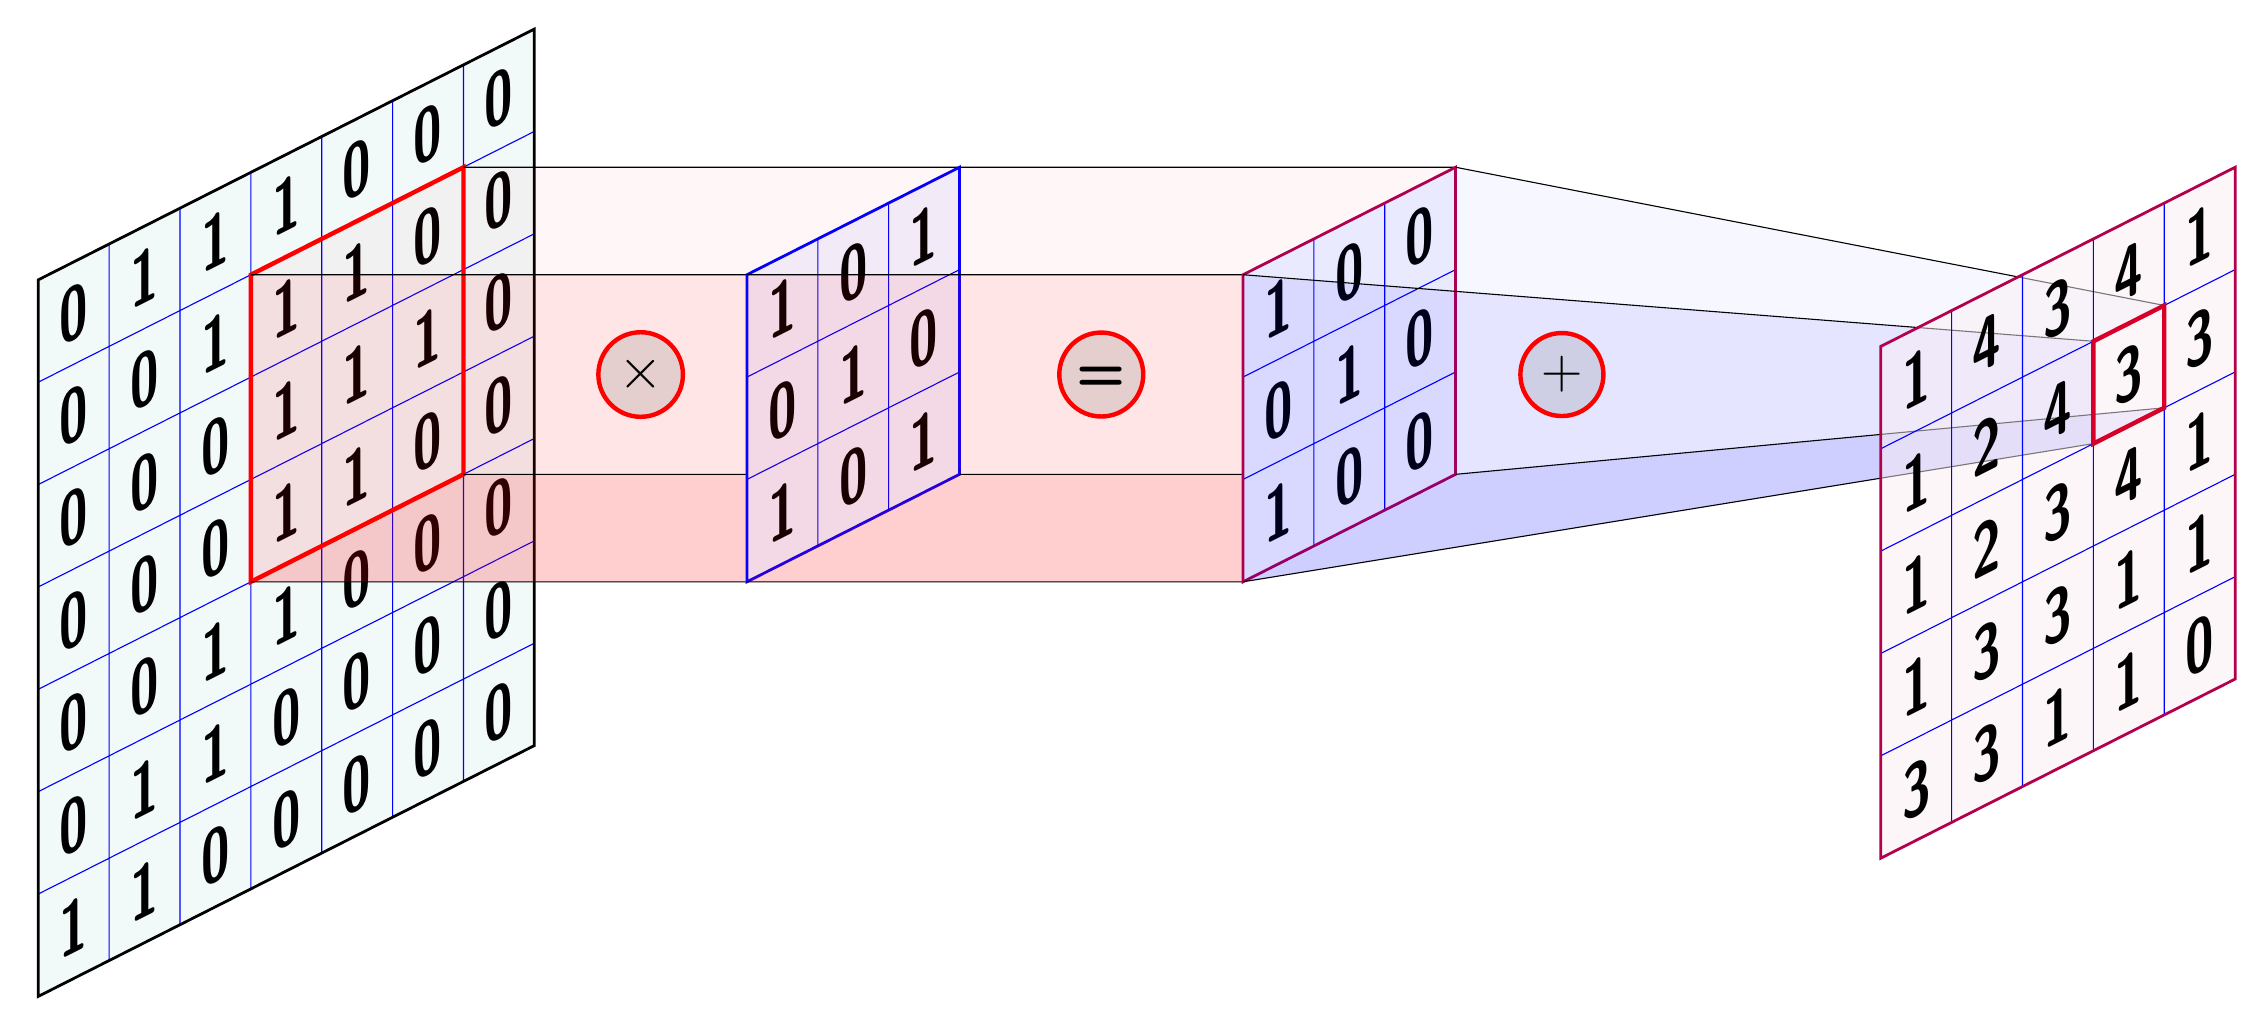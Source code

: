 % Picture by Kroum Tzanev
\tikzset{
  pics/grid matrix/.style ={
    code = {
      \foreach[count=\i from 0] \l in {#1}
          \xdef\n{\i}; % \n va contenir le nombre de lignes
      \fill (0,0) rectangle (\n,\n); % rempli le fond
      \draw[draw grid/.try] (0,0) grid (\n,\n); % dessine la grille
      \draw[line width=1pt] (0,0) rectangle (\n,\n); % dessine la bord extérieur
      \foreach[count=\j] \l in {#1}
        \foreach[count=\i] \e in \l{
          % on place les nombres à l'intérieur de la grille
          \path ({\i-.5},{\n+.5-\j}) node[transform shape,M\i\j/.try] (-M\i\j){\e};
        }
    }
  },
  grid color/.style={
  	draw grid/.style=#1
  }
}


  \begin{tikzpicture}[yscale=1.3,xscale=.9,yslant=.35,nodes={font=\bfseries\sffamily\huge},z={([yslant=-.35]1,0)}]
    \def\xK{3}
    \def\yK{3}
    \def\zK{7}
    \def\zP{14}\pgfmathsetmacro\zKP{\zP-\zK}
    \def\zS{25}\pgfmathsetmacro\zPS{\zS-\zP}
    \path (0,0,0)
      pic[
        fill=blue!50!green!5,
        grid color=blue,
        draw=black,
        transform shape
      ] (I)
      {
        grid matrix=
        {
          {0, 1, 1, 1, 0, 0, 0},
          {0, 0, 1, 1, 1, 0, 0},
          {0, 0, 0, 1, 1, 1, 0},
          {0, 0, 0, 1, 1, 0, 0},
          {0, 0, 1, 1, 0, 0, 0},
          {0, 1, 1, 0, 0, 0, 0},
          {1, 1, 0, 0, 0, 0, 0},
        }
      }
    ;
    \draw[red, ultra thick] (\xK,\yK,0) rectangle ++(3,3,0);
    % la connexion I -> K
    \fill[opacity=.1,red] (\xK,\yK,0) -- ++(0,0,\zK) -- ++(3,0,0) -- ++(0,0,-\zK);
    \fill[opacity=.1,red] (\xK,\yK,0) -- ++(0,0,\zK) -- ++(0,3,0) -- ++(0,0,-\zK);
    \fill[opacity=.03,red] (\xK,\yK,0) ++(0,3,0) -- ++(0,0,\zK) -- ++(3,0,0) -- ++(0,0,-\zK);
    \draw (\xK,\yK,0) -- ++(0,0,\zK);
    \draw (\xK+3,\yK,0) -- ++(0,0,\zK);
    \draw (\xK,\yK+3,0) -- ++(0,0,\zK);
    \draw (\xK+3,\yK+3,0) -- ++(0,0,\zK);

    \path (\xK,\yK,\zK)
      pic[
        grid color=blue,
        draw=blue,
        fill=blue!5,
        transform shape
      ] (K)
      {
        grid matrix=
        {
          {1, 0, 1},
          {0, 1, 0},
          {1, 0, 1},
        }
      }
    ;

    \fill[opacity=.1,red] (\xK,\yK,\zK) -- ++(0,0,\zKP) -- ++(3,0,0) -- ++(0,0,-\zKP);
    \fill[opacity=.1,red] (\xK,\yK,\zK) -- ++(0,0,\zKP) -- ++(0,3,0) -- ++(0,0,-\zKP);
    \fill[opacity=.03,red] (\xK,\yK+3,\zK) -- ++(0,0,\zKP) -- ++(3,0,0) -- ++(0,0,-\zKP);
    \draw (\xK,\yK,\zK) -- ++(0,0,\zKP);
    \draw (\xK+3,\yK,\zK) -- ++(0,0,\zKP);
    \draw (\xK,\yK+3,\zK) -- ++(0,0,\zKP);
    \draw (\xK+3,\yK+3,\zK) -- ++(0,0,\zKP);

    \path (\xK,\yK,\zP)
      pic[
        grid color=blue,
        draw=red!70!blue,
        fill=blue!5,
        transform shape
      ] (K)
      {
        grid matrix=
        {
          {1, 0, 0},
          {0, 1, 0},
          {1, 0, 0},
        }
      }
    ;
    \fill[opacity=.1,blue] (\xK,\yK,\zP) -- ++(1,1,\zPS) -- ++(1,0,0) -- ++(1,-1,-\zPS);
    \fill[opacity=.1,blue] (\xK,\yK,\zP) -- ++(1,1,\zPS) -- ++(0,1,0) -- ++(-1,1,-\zPS);
    \fill[opacity=.03,blue] (\xK,\yK+3,\zP) -- ++(1,-1,\zPS) -- ++(1,0,0) -- ++(1,1,-\zPS) ;
    \draw (\xK,\yK,\zP) -- ++(1,1,\zPS);
    \draw (\xK,\yK+3,\zP) -- ++(1,-1,\zPS);
    \draw (\xK+3,\yK,\zP) -- ++(-1,1,\zPS);
    \draw (\xK+3,\yK+3,\zP) -- ++(-1,-1,\zPS);
    \path (1,1,\zS)
      pic[
        grid color=blue,
        draw=red!70!blue,
        fill=red!70!blue!7,
        fill opacity=.5,
        text opacity=1,
        transform shape
      ] (K)
      {
        grid matrix=
        {
          {1, 4, 3, 4, 1},
          {1, 2, 4, 3, 3},
          {1, 2, 3, 4, 1},
          {1, 3, 3, 1, 1},
          {3, 3, 1, 1, 0},
        }
      }
    ;
    \draw[red!84!blue, ultra thick] (\xK+1,\yK+1,\zS) rectangle ++(1,1,0);
    \path[nodes={circle,draw=red,ultra thick, fill,fill opacity=.1,text opacity=1,minimum size=3em}]
      (4.5,4.5,4) node{$\times$}
      (4.5,4.5,10.5) node{$\raisebox{0pt}[.5em]{=}$}
      (4.5,4.5,17) node{$+$}
    ;
  \end{tikzpicture}







